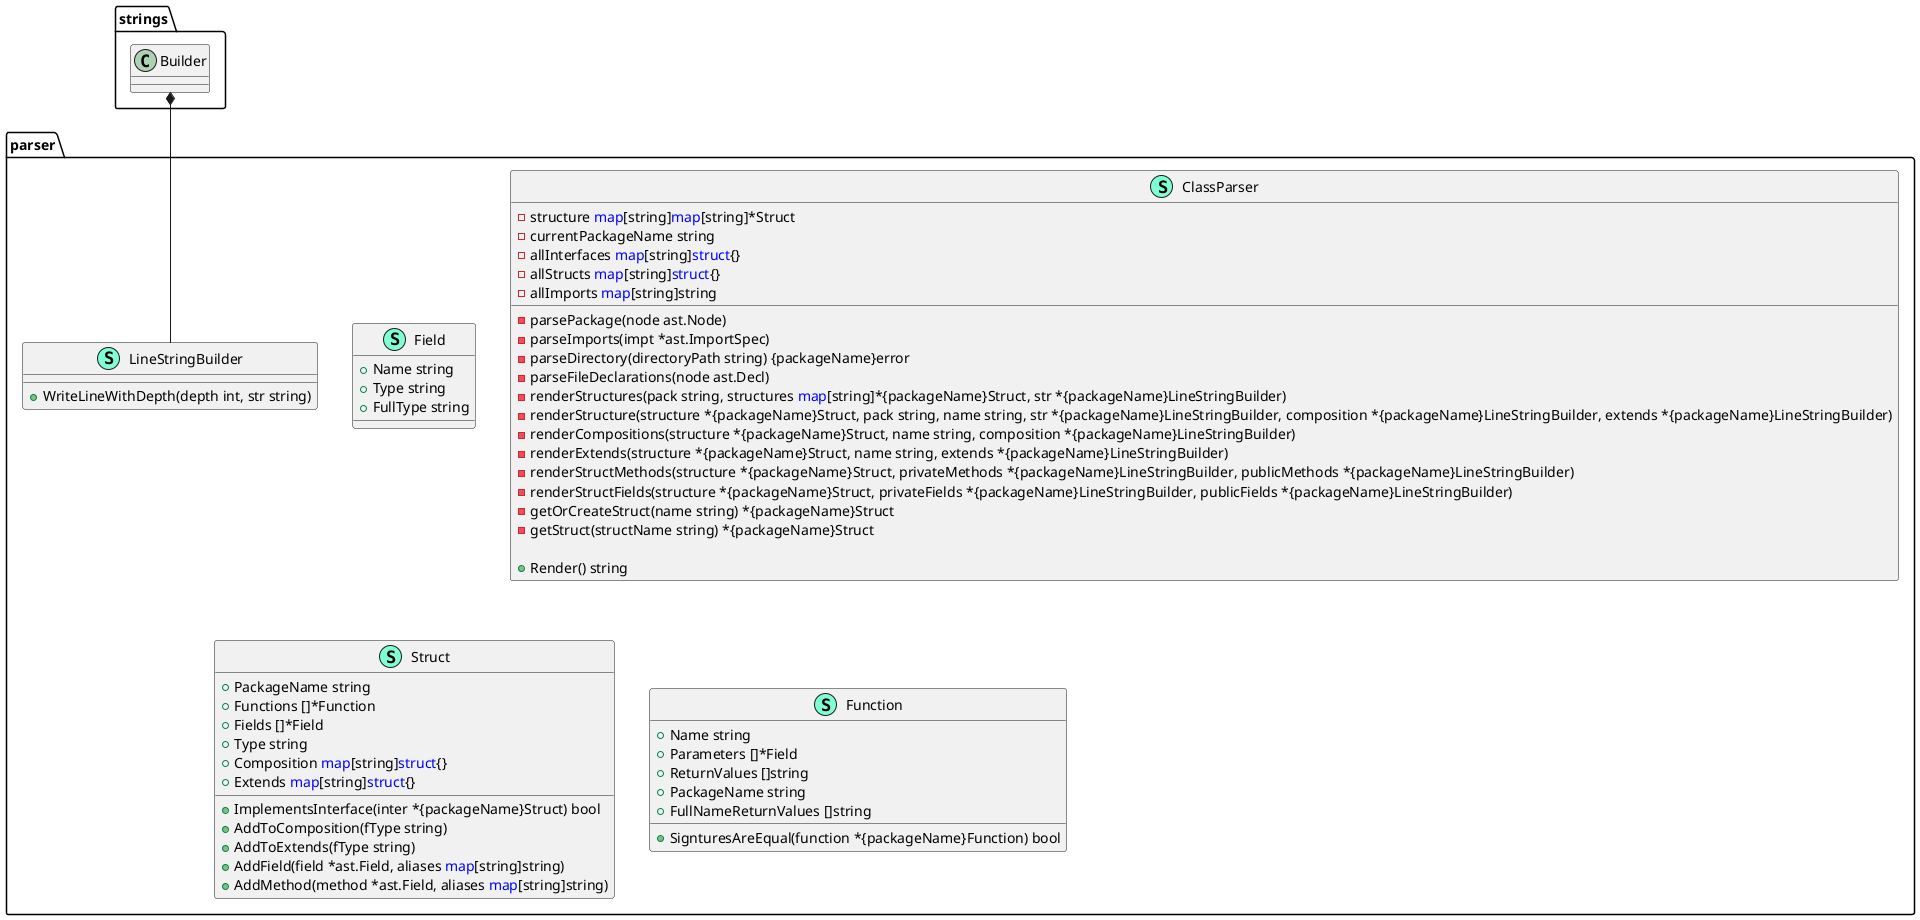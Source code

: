 @startuml
namespace parser {
    class Field << (S,Aquamarine) >> {
        + Name string
        + Type string
        + FullType string

    }
    class LineStringBuilder << (S,Aquamarine) >> {
        + WriteLineWithDepth(depth int, str string) 

    }
    class ClassParser << (S,Aquamarine) >> {
        - structure <font color=blue>map</font>[string]<font color=blue>map</font>[string]*Struct
        - currentPackageName string
        - allInterfaces <font color=blue>map</font>[string]<font color=blue>struct</font>{}
        - allStructs <font color=blue>map</font>[string]<font color=blue>struct</font>{}
        - allImports <font color=blue>map</font>[string]string

        - parsePackage(node ast.Node) 
        - parseImports(impt *ast.ImportSpec) 
        - parseDirectory(directoryPath string) {packageName}error
        - parseFileDeclarations(node ast.Decl) 
        - renderStructures(pack string, structures <font color=blue>map</font>[string]*{packageName}Struct, str *{packageName}LineStringBuilder) 
        - renderStructure(structure *{packageName}Struct, pack string, name string, str *{packageName}LineStringBuilder, composition *{packageName}LineStringBuilder, extends *{packageName}LineStringBuilder) 
        - renderCompositions(structure *{packageName}Struct, name string, composition *{packageName}LineStringBuilder) 
        - renderExtends(structure *{packageName}Struct, name string, extends *{packageName}LineStringBuilder) 
        - renderStructMethods(structure *{packageName}Struct, privateMethods *{packageName}LineStringBuilder, publicMethods *{packageName}LineStringBuilder) 
        - renderStructFields(structure *{packageName}Struct, privateFields *{packageName}LineStringBuilder, publicFields *{packageName}LineStringBuilder) 
        - getOrCreateStruct(name string) *{packageName}Struct
        - getStruct(structName string) *{packageName}Struct

        + Render() string

    }
    class Struct << (S,Aquamarine) >> {
        + PackageName string
        + Functions []*Function
        + Fields []*Field
        + Type string
        + Composition <font color=blue>map</font>[string]<font color=blue>struct</font>{}
        + Extends <font color=blue>map</font>[string]<font color=blue>struct</font>{}

        + ImplementsInterface(inter *{packageName}Struct) bool
        + AddToComposition(fType string) 
        + AddToExtends(fType string) 
        + AddField(field *ast.Field, aliases <font color=blue>map</font>[string]string) 
        + AddMethod(method *ast.Field, aliases <font color=blue>map</font>[string]string) 

    }
    class Function << (S,Aquamarine) >> {
        + Name string
        + Parameters []*Field
        + ReturnValues []string
        + PackageName string
        + FullNameReturnValues []string

        + SignturesAreEqual(function *{packageName}Function) bool

    }
}
strings.Builder *-- parser.LineStringBuilder


@enduml